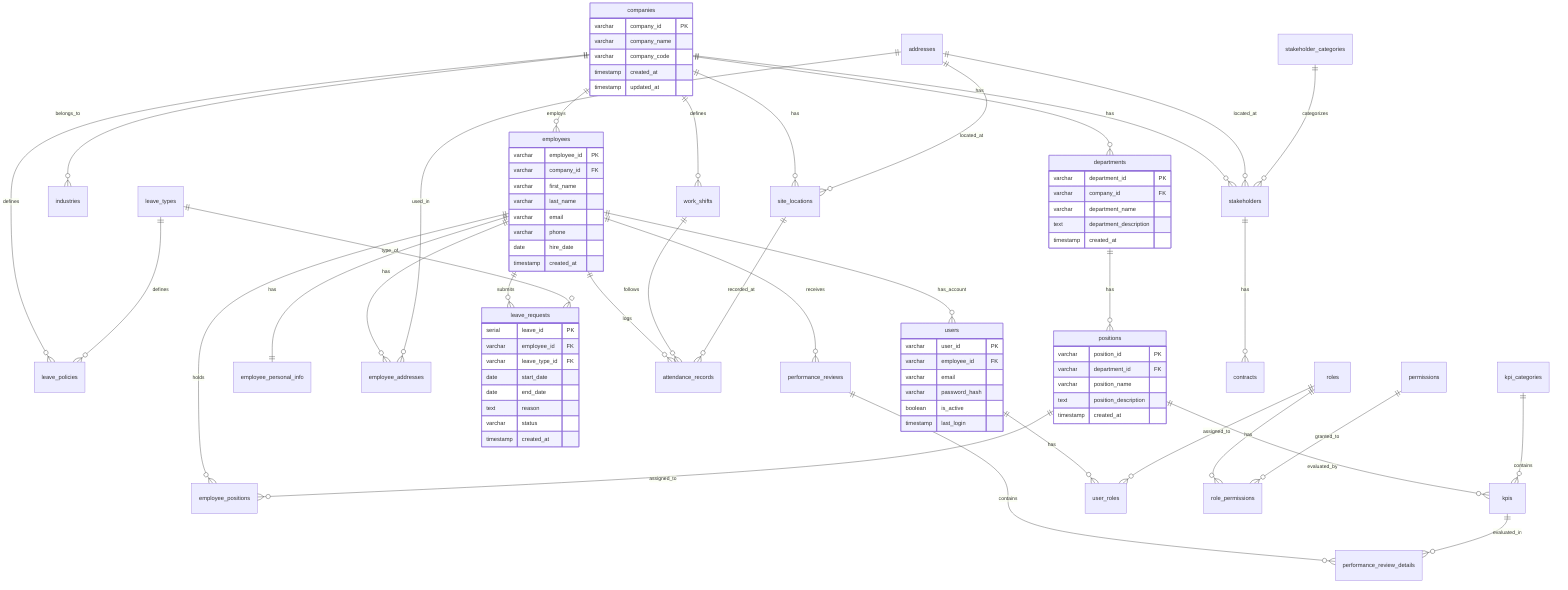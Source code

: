 erDiagram
    %% Core Organization Structure
    companies ||--o{ departments : has
    companies ||--o{ industries : belongs_to
    companies ||--o{ employees : employs
    companies ||--o{ site_locations : has
    companies ||--o{ work_shifts : defines
    companies ||--o{ stakeholders : has
    companies ||--o{ leave_policies : defines

    departments ||--o{ positions : has

    %% Employee Management
    employees ||--|| employee_personal_info : has
    employees ||--o{ employee_positions : holds
    employees ||--o{ employee_addresses : has
    employees ||--o{ leave_requests : submits
    employees ||--o{ attendance_records : logs
    employees ||--o{ performance_reviews : receives
    employees ||--o{ users : has_account

    positions ||--o{ employee_positions : assigned_to
    positions ||--o{ kpis : evaluated_by

    %% Address Management
    addresses ||--o{ employee_addresses : used_in
    addresses ||--o{ site_locations : located_at
    addresses ||--o{ stakeholders : located_at

    %% Leave Management
    leave_types ||--o{ leave_policies : defines
    leave_types ||--o{ leave_requests : type_of

    %% Attendance Management
    work_shifts ||--o{ attendance_records : follows
    site_locations ||--o{ attendance_records : recorded_at

    %% Performance Management
    kpi_categories ||--o{ kpis : contains
    performance_reviews ||--o{ performance_review_details : contains
    kpis ||--o{ performance_review_details : evaluated_in

    %% Stakeholder Management
    stakeholder_categories ||--o{ stakeholders : categorizes
    stakeholders ||--o{ contracts : has

    %% User Authentication
    users ||--o{ user_roles : has
    roles ||--o{ user_roles : assigned_to
    roles ||--o{ role_permissions : has
    permissions ||--o{ role_permissions : granted_to

    companies {
        varchar company_id PK
        varchar company_name
        varchar company_code
        timestamp created_at
        timestamp updated_at
    }

    employees {
        varchar employee_id PK
        varchar company_id FK
        varchar first_name
        varchar last_name
        varchar email
        varchar phone
        date hire_date
        timestamp created_at
    }

    departments {
        varchar department_id PK
        varchar company_id FK
        varchar department_name
        text department_description
        timestamp created_at
    }

    positions {
        varchar position_id PK
        varchar department_id FK
        varchar position_name
        text position_description
        timestamp created_at
    }

    users {
        varchar user_id PK
        varchar employee_id FK
        varchar email
        varchar password_hash
        boolean is_active
        timestamp last_login
    }

    leave_requests {
        serial leave_id PK
        varchar employee_id FK
        varchar leave_type_id FK
        date start_date
        date end_date
        text reason
        varchar status
        timestamp created_at
    }